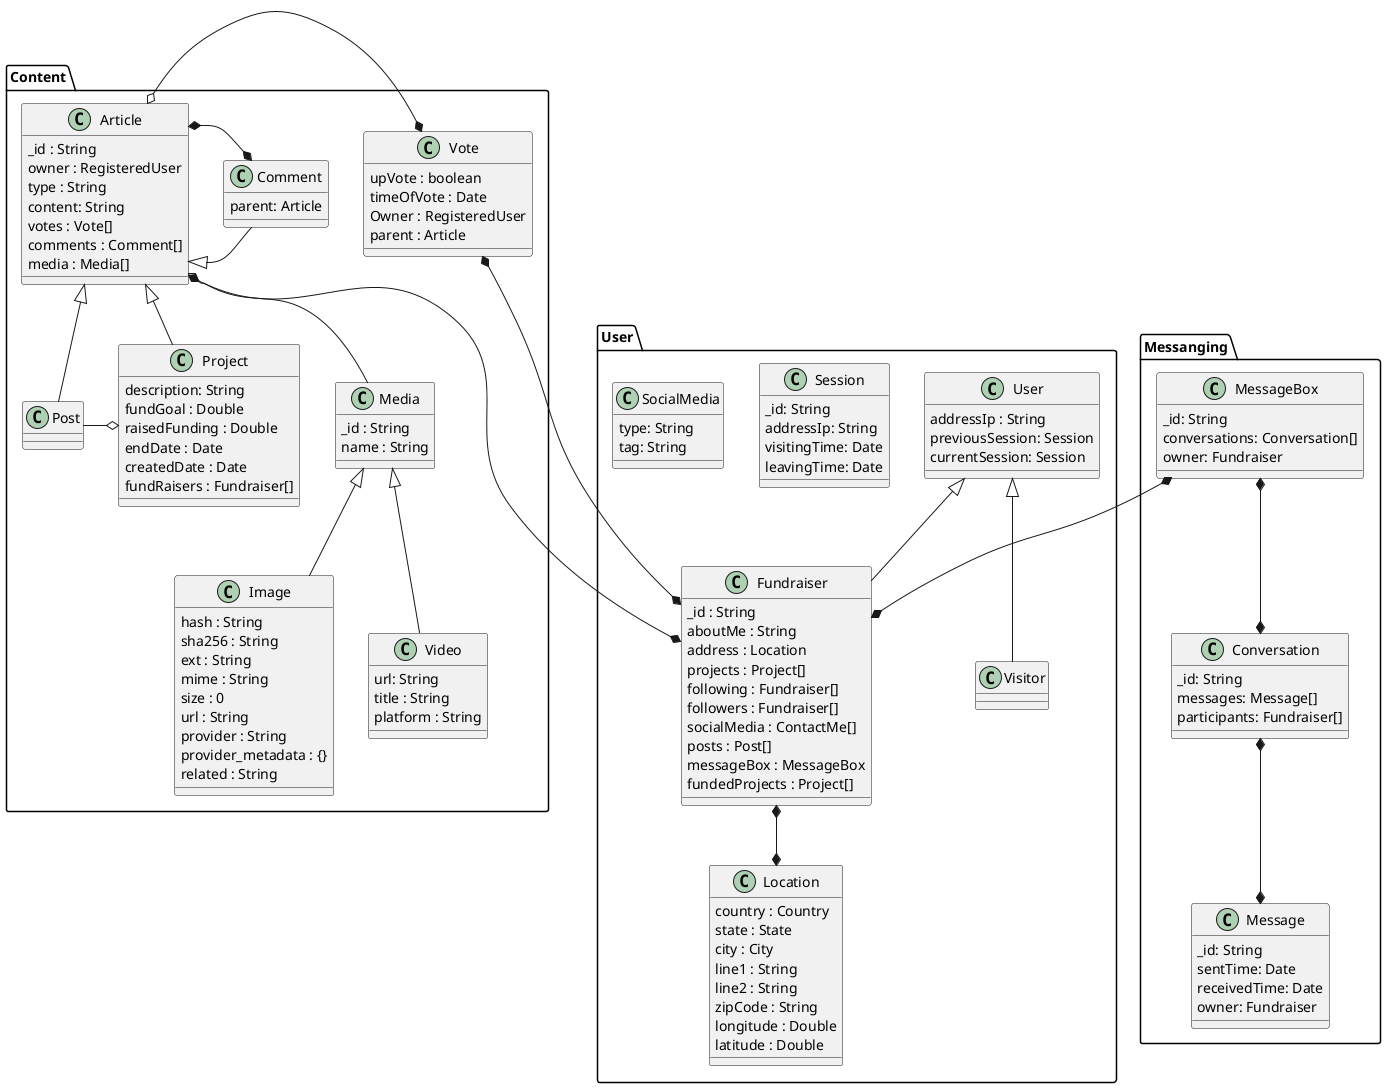 @startuml User


package Content{
    class Post extends Article{
    }
    class Vote{
        upVote : boolean
        timeOfVote : Date
        Owner : RegisteredUser
        parent : Article
    }
    class Project extends Article{
        description: String
        fundGoal : Double
        raisedFunding : Double
        endDate : Date
        createdDate : Date
        fundRaisers : Fundraiser[]
    }

    class Comment extends Article{
        parent: Article
    }
    class Article{
        _id : String
        owner : RegisteredUser
        type : String
        content: String
        votes : Vote[]
        comments : Comment[]
        media : Media[]
    }
    class Media{
        _id : String
        name : String


    }
    class Image extends Media{
        hash : String
        sha256 : String
        ext : String
        mime : String
        size : 0
        url : String
        provider : String
        provider_metadata : {}
        related : String

    }
    class Video extends Media{
        url: String
        title : String
        platform : String
    }
    Article o-* Vote
    Article *-right-* Comment
    Project o-left- Post
    Article o-- Media

}
package Messanging {

    class MessageBox{
        _id: String
        conversations: Conversation[]
        owner: Fundraiser
    }
    class Conversation{
        _id: String
        messages: Message[]
        participants: Fundraiser[]
    }
    class Message{
        _id: String 
        sentTime: Date 
        receivedTime: Date 
        owner: Fundraiser
    }


}

package User{

    class User {
        addressIp : String
        previousSession: Session
        currentSession: Session
    }

    class Session{
        _id: String
        addressIp: String
        visitingTime: Date
        leavingTime: Date
    }

    class Fundraiser extends User{
        _id : String
        aboutMe : String
        address : Location
        projects : Project[]
        following : Fundraiser[]
        followers : Fundraiser[]
        socialMedia : ContactMe[]
        posts : Post[]
        messageBox : MessageBox
        fundedProjects : Project[]

    }
    class Visitor extends User{
    }
    class Location{
        country : Country
        state : State
        city : City
        line1 : String
        line2 : String
        zipCode : String
        longitude : Double
        latitude : Double
    }
    class SocialMedia{
        type: String
        tag: String
    }
}



MessageBox  *--*  Fundraiser

Article  *--*  Fundraiser

Fundraiser *--* Location
Vote  *---*  Fundraiser

MessageBox  *-down-*  Conversation
Message  *-up-*  Conversation


@enduml

